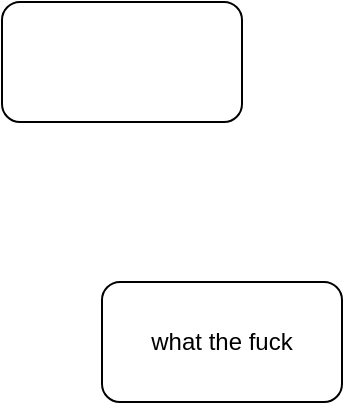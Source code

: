 <mxfile version="26.2.14">
  <diagram name="페이지-1" id="TPhwfC71LZAnQx9URJNF">
    <mxGraphModel dx="1426" dy="751" grid="1" gridSize="10" guides="1" tooltips="1" connect="1" arrows="1" fold="1" page="1" pageScale="1" pageWidth="827" pageHeight="1169" math="0" shadow="0">
      <root>
        <mxCell id="0" />
        <mxCell id="1" parent="0" />
        <object label="" placeholder="hello" id="EPJNJ0uBJgtnzRvEjwtH-1">
          <mxCell style="rounded=1;whiteSpace=wrap;html=1;" parent="1" vertex="1">
            <mxGeometry x="290" y="250" width="120" height="60" as="geometry" />
          </mxCell>
        </object>
        <object label="what the fuck" placeholder="hello" id="EPJNJ0uBJgtnzRvEjwtH-2">
          <mxCell style="rounded=1;whiteSpace=wrap;html=1;" parent="1" vertex="1">
            <mxGeometry x="340" y="390" width="120" height="60" as="geometry" />
          </mxCell>
        </object>
      </root>
    </mxGraphModel>
  </diagram>
</mxfile>
